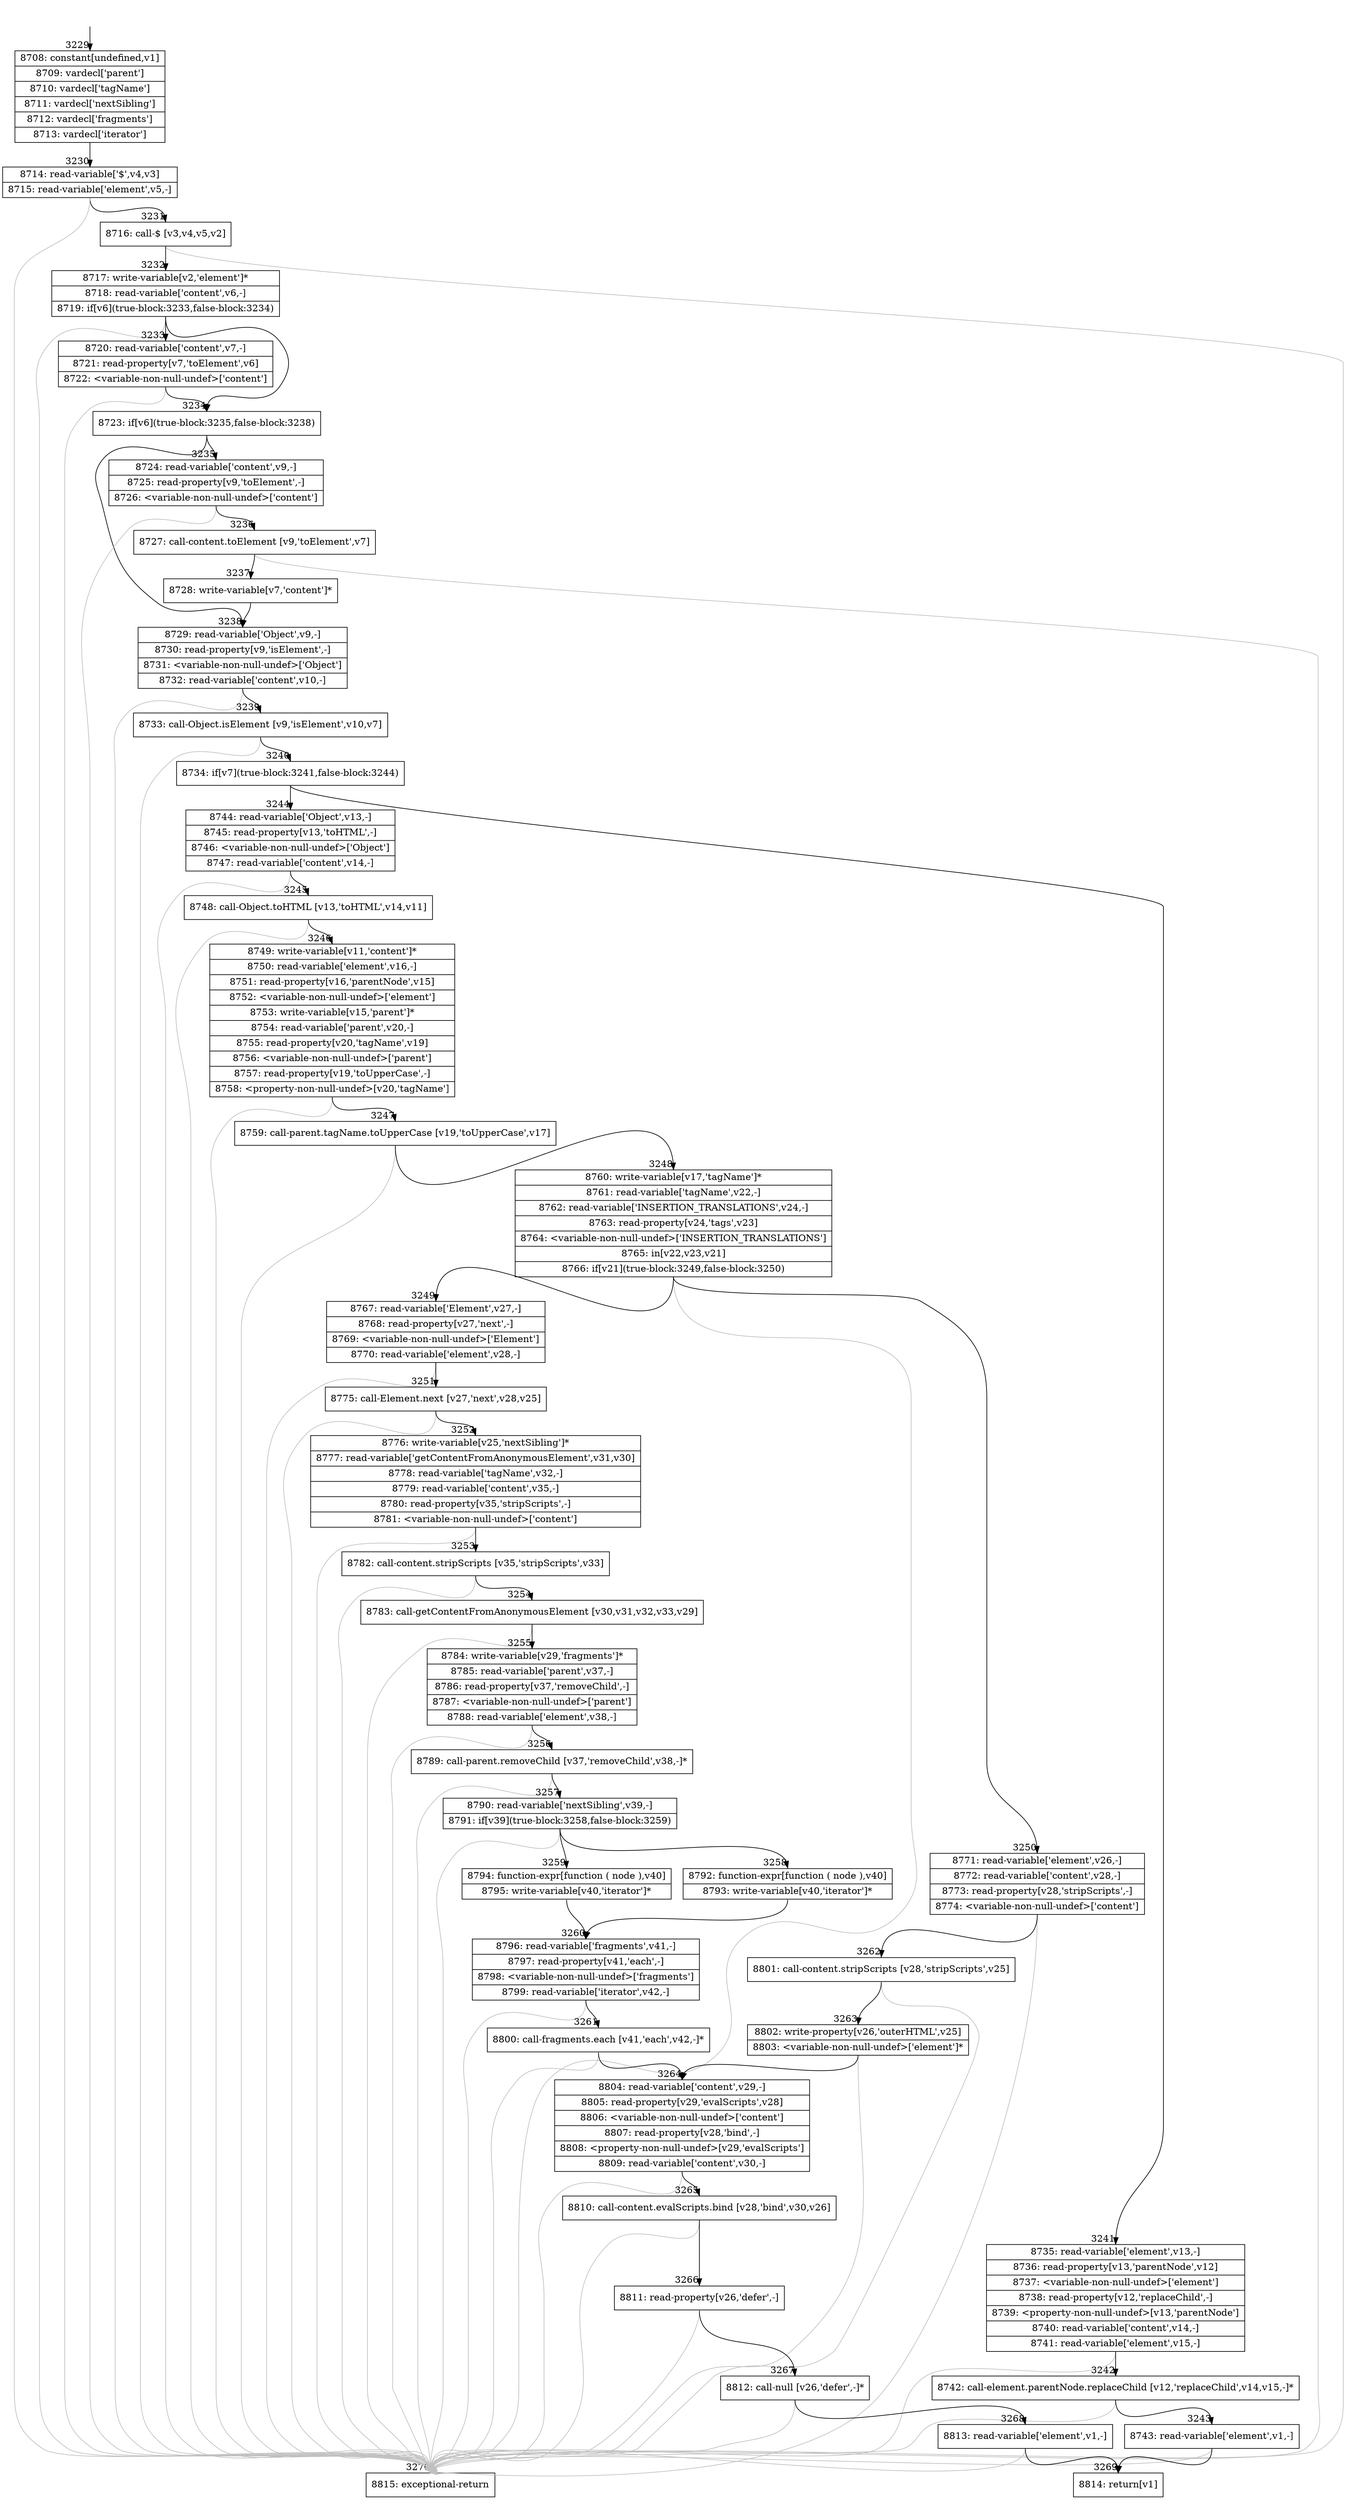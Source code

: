 digraph {
rankdir="TD"
BB_entry280[shape=none,label=""];
BB_entry280 -> BB3229 [tailport=s, headport=n, headlabel="    3229"]
BB3229 [shape=record label="{8708: constant[undefined,v1]|8709: vardecl['parent']|8710: vardecl['tagName']|8711: vardecl['nextSibling']|8712: vardecl['fragments']|8713: vardecl['iterator']}" ] 
BB3229 -> BB3230 [tailport=s, headport=n, headlabel="      3230"]
BB3230 [shape=record label="{8714: read-variable['$',v4,v3]|8715: read-variable['element',v5,-]}" ] 
BB3230 -> BB3231 [tailport=s, headport=n, headlabel="      3231"]
BB3230 -> BB3270 [tailport=s, headport=n, color=gray, headlabel="      3270"]
BB3231 [shape=record label="{8716: call-$ [v3,v4,v5,v2]}" ] 
BB3231 -> BB3232 [tailport=s, headport=n, headlabel="      3232"]
BB3231 -> BB3270 [tailport=s, headport=n, color=gray]
BB3232 [shape=record label="{8717: write-variable[v2,'element']*|8718: read-variable['content',v6,-]|8719: if[v6](true-block:3233,false-block:3234)}" ] 
BB3232 -> BB3234 [tailport=s, headport=n, headlabel="      3234"]
BB3232 -> BB3233 [tailport=s, headport=n, headlabel="      3233"]
BB3232 -> BB3270 [tailport=s, headport=n, color=gray]
BB3233 [shape=record label="{8720: read-variable['content',v7,-]|8721: read-property[v7,'toElement',v6]|8722: \<variable-non-null-undef\>['content']}" ] 
BB3233 -> BB3234 [tailport=s, headport=n]
BB3233 -> BB3270 [tailport=s, headport=n, color=gray]
BB3234 [shape=record label="{8723: if[v6](true-block:3235,false-block:3238)}" ] 
BB3234 -> BB3235 [tailport=s, headport=n, headlabel="      3235"]
BB3234 -> BB3238 [tailport=s, headport=n, headlabel="      3238"]
BB3235 [shape=record label="{8724: read-variable['content',v9,-]|8725: read-property[v9,'toElement',-]|8726: \<variable-non-null-undef\>['content']}" ] 
BB3235 -> BB3236 [tailport=s, headport=n, headlabel="      3236"]
BB3235 -> BB3270 [tailport=s, headport=n, color=gray]
BB3236 [shape=record label="{8727: call-content.toElement [v9,'toElement',v7]}" ] 
BB3236 -> BB3237 [tailport=s, headport=n, headlabel="      3237"]
BB3236 -> BB3270 [tailport=s, headport=n, color=gray]
BB3237 [shape=record label="{8728: write-variable[v7,'content']*}" ] 
BB3237 -> BB3238 [tailport=s, headport=n]
BB3238 [shape=record label="{8729: read-variable['Object',v9,-]|8730: read-property[v9,'isElement',-]|8731: \<variable-non-null-undef\>['Object']|8732: read-variable['content',v10,-]}" ] 
BB3238 -> BB3239 [tailport=s, headport=n, headlabel="      3239"]
BB3238 -> BB3270 [tailport=s, headport=n, color=gray]
BB3239 [shape=record label="{8733: call-Object.isElement [v9,'isElement',v10,v7]}" ] 
BB3239 -> BB3240 [tailport=s, headport=n, headlabel="      3240"]
BB3239 -> BB3270 [tailport=s, headport=n, color=gray]
BB3240 [shape=record label="{8734: if[v7](true-block:3241,false-block:3244)}" ] 
BB3240 -> BB3241 [tailport=s, headport=n, headlabel="      3241"]
BB3240 -> BB3244 [tailport=s, headport=n, headlabel="      3244"]
BB3241 [shape=record label="{8735: read-variable['element',v13,-]|8736: read-property[v13,'parentNode',v12]|8737: \<variable-non-null-undef\>['element']|8738: read-property[v12,'replaceChild',-]|8739: \<property-non-null-undef\>[v13,'parentNode']|8740: read-variable['content',v14,-]|8741: read-variable['element',v15,-]}" ] 
BB3241 -> BB3242 [tailport=s, headport=n, headlabel="      3242"]
BB3241 -> BB3270 [tailport=s, headport=n, color=gray]
BB3242 [shape=record label="{8742: call-element.parentNode.replaceChild [v12,'replaceChild',v14,v15,-]*}" ] 
BB3242 -> BB3243 [tailport=s, headport=n, headlabel="      3243"]
BB3242 -> BB3270 [tailport=s, headport=n, color=gray]
BB3243 [shape=record label="{8743: read-variable['element',v1,-]}" ] 
BB3243 -> BB3269 [tailport=s, headport=n, headlabel="      3269"]
BB3243 -> BB3270 [tailport=s, headport=n, color=gray]
BB3244 [shape=record label="{8744: read-variable['Object',v13,-]|8745: read-property[v13,'toHTML',-]|8746: \<variable-non-null-undef\>['Object']|8747: read-variable['content',v14,-]}" ] 
BB3244 -> BB3245 [tailport=s, headport=n, headlabel="      3245"]
BB3244 -> BB3270 [tailport=s, headport=n, color=gray]
BB3245 [shape=record label="{8748: call-Object.toHTML [v13,'toHTML',v14,v11]}" ] 
BB3245 -> BB3246 [tailport=s, headport=n, headlabel="      3246"]
BB3245 -> BB3270 [tailport=s, headport=n, color=gray]
BB3246 [shape=record label="{8749: write-variable[v11,'content']*|8750: read-variable['element',v16,-]|8751: read-property[v16,'parentNode',v15]|8752: \<variable-non-null-undef\>['element']|8753: write-variable[v15,'parent']*|8754: read-variable['parent',v20,-]|8755: read-property[v20,'tagName',v19]|8756: \<variable-non-null-undef\>['parent']|8757: read-property[v19,'toUpperCase',-]|8758: \<property-non-null-undef\>[v20,'tagName']}" ] 
BB3246 -> BB3247 [tailport=s, headport=n, headlabel="      3247"]
BB3246 -> BB3270 [tailport=s, headport=n, color=gray]
BB3247 [shape=record label="{8759: call-parent.tagName.toUpperCase [v19,'toUpperCase',v17]}" ] 
BB3247 -> BB3248 [tailport=s, headport=n, headlabel="      3248"]
BB3247 -> BB3270 [tailport=s, headport=n, color=gray]
BB3248 [shape=record label="{8760: write-variable[v17,'tagName']*|8761: read-variable['tagName',v22,-]|8762: read-variable['INSERTION_TRANSLATIONS',v24,-]|8763: read-property[v24,'tags',v23]|8764: \<variable-non-null-undef\>['INSERTION_TRANSLATIONS']|8765: in[v22,v23,v21]|8766: if[v21](true-block:3249,false-block:3250)}" ] 
BB3248 -> BB3249 [tailport=s, headport=n, headlabel="      3249"]
BB3248 -> BB3250 [tailport=s, headport=n, headlabel="      3250"]
BB3248 -> BB3270 [tailport=s, headport=n, color=gray]
BB3249 [shape=record label="{8767: read-variable['Element',v27,-]|8768: read-property[v27,'next',-]|8769: \<variable-non-null-undef\>['Element']|8770: read-variable['element',v28,-]}" ] 
BB3249 -> BB3251 [tailport=s, headport=n, headlabel="      3251"]
BB3249 -> BB3270 [tailport=s, headport=n, color=gray]
BB3250 [shape=record label="{8771: read-variable['element',v26,-]|8772: read-variable['content',v28,-]|8773: read-property[v28,'stripScripts',-]|8774: \<variable-non-null-undef\>['content']}" ] 
BB3250 -> BB3262 [tailport=s, headport=n, headlabel="      3262"]
BB3250 -> BB3270 [tailport=s, headport=n, color=gray]
BB3251 [shape=record label="{8775: call-Element.next [v27,'next',v28,v25]}" ] 
BB3251 -> BB3252 [tailport=s, headport=n, headlabel="      3252"]
BB3251 -> BB3270 [tailport=s, headport=n, color=gray]
BB3252 [shape=record label="{8776: write-variable[v25,'nextSibling']*|8777: read-variable['getContentFromAnonymousElement',v31,v30]|8778: read-variable['tagName',v32,-]|8779: read-variable['content',v35,-]|8780: read-property[v35,'stripScripts',-]|8781: \<variable-non-null-undef\>['content']}" ] 
BB3252 -> BB3253 [tailport=s, headport=n, headlabel="      3253"]
BB3252 -> BB3270 [tailport=s, headport=n, color=gray]
BB3253 [shape=record label="{8782: call-content.stripScripts [v35,'stripScripts',v33]}" ] 
BB3253 -> BB3254 [tailport=s, headport=n, headlabel="      3254"]
BB3253 -> BB3270 [tailport=s, headport=n, color=gray]
BB3254 [shape=record label="{8783: call-getContentFromAnonymousElement [v30,v31,v32,v33,v29]}" ] 
BB3254 -> BB3255 [tailport=s, headport=n, headlabel="      3255"]
BB3254 -> BB3270 [tailport=s, headport=n, color=gray]
BB3255 [shape=record label="{8784: write-variable[v29,'fragments']*|8785: read-variable['parent',v37,-]|8786: read-property[v37,'removeChild',-]|8787: \<variable-non-null-undef\>['parent']|8788: read-variable['element',v38,-]}" ] 
BB3255 -> BB3256 [tailport=s, headport=n, headlabel="      3256"]
BB3255 -> BB3270 [tailport=s, headport=n, color=gray]
BB3256 [shape=record label="{8789: call-parent.removeChild [v37,'removeChild',v38,-]*}" ] 
BB3256 -> BB3257 [tailport=s, headport=n, headlabel="      3257"]
BB3256 -> BB3270 [tailport=s, headport=n, color=gray]
BB3257 [shape=record label="{8790: read-variable['nextSibling',v39,-]|8791: if[v39](true-block:3258,false-block:3259)}" ] 
BB3257 -> BB3258 [tailport=s, headport=n, headlabel="      3258"]
BB3257 -> BB3259 [tailport=s, headport=n, headlabel="      3259"]
BB3257 -> BB3270 [tailport=s, headport=n, color=gray]
BB3258 [shape=record label="{8792: function-expr[function ( node ),v40]|8793: write-variable[v40,'iterator']*}" ] 
BB3258 -> BB3260 [tailport=s, headport=n, headlabel="      3260"]
BB3259 [shape=record label="{8794: function-expr[function ( node ),v40]|8795: write-variable[v40,'iterator']*}" ] 
BB3259 -> BB3260 [tailport=s, headport=n]
BB3260 [shape=record label="{8796: read-variable['fragments',v41,-]|8797: read-property[v41,'each',-]|8798: \<variable-non-null-undef\>['fragments']|8799: read-variable['iterator',v42,-]}" ] 
BB3260 -> BB3261 [tailport=s, headport=n, headlabel="      3261"]
BB3260 -> BB3270 [tailport=s, headport=n, color=gray]
BB3261 [shape=record label="{8800: call-fragments.each [v41,'each',v42,-]*}" ] 
BB3261 -> BB3264 [tailport=s, headport=n, headlabel="      3264"]
BB3261 -> BB3270 [tailport=s, headport=n, color=gray]
BB3262 [shape=record label="{8801: call-content.stripScripts [v28,'stripScripts',v25]}" ] 
BB3262 -> BB3263 [tailport=s, headport=n, headlabel="      3263"]
BB3262 -> BB3270 [tailport=s, headport=n, color=gray]
BB3263 [shape=record label="{8802: write-property[v26,'outerHTML',v25]|8803: \<variable-non-null-undef\>['element']*}" ] 
BB3263 -> BB3264 [tailport=s, headport=n]
BB3263 -> BB3270 [tailport=s, headport=n, color=gray]
BB3264 [shape=record label="{8804: read-variable['content',v29,-]|8805: read-property[v29,'evalScripts',v28]|8806: \<variable-non-null-undef\>['content']|8807: read-property[v28,'bind',-]|8808: \<property-non-null-undef\>[v29,'evalScripts']|8809: read-variable['content',v30,-]}" ] 
BB3264 -> BB3265 [tailport=s, headport=n, headlabel="      3265"]
BB3264 -> BB3270 [tailport=s, headport=n, color=gray]
BB3265 [shape=record label="{8810: call-content.evalScripts.bind [v28,'bind',v30,v26]}" ] 
BB3265 -> BB3266 [tailport=s, headport=n, headlabel="      3266"]
BB3265 -> BB3270 [tailport=s, headport=n, color=gray]
BB3266 [shape=record label="{8811: read-property[v26,'defer',-]}" ] 
BB3266 -> BB3267 [tailport=s, headport=n, headlabel="      3267"]
BB3266 -> BB3270 [tailport=s, headport=n, color=gray]
BB3267 [shape=record label="{8812: call-null [v26,'defer',-]*}" ] 
BB3267 -> BB3268 [tailport=s, headport=n, headlabel="      3268"]
BB3267 -> BB3270 [tailport=s, headport=n, color=gray]
BB3268 [shape=record label="{8813: read-variable['element',v1,-]}" ] 
BB3268 -> BB3269 [tailport=s, headport=n]
BB3268 -> BB3270 [tailport=s, headport=n, color=gray]
BB3269 [shape=record label="{8814: return[v1]}" ] 
BB3270 [shape=record label="{8815: exceptional-return}" ] 
//#$~ 2372
}
